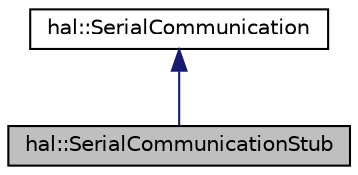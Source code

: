digraph "hal::SerialCommunicationStub"
{
 // INTERACTIVE_SVG=YES
  edge [fontname="Helvetica",fontsize="10",labelfontname="Helvetica",labelfontsize="10"];
  node [fontname="Helvetica",fontsize="10",shape=record];
  Node0 [label="hal::SerialCommunicationStub",height=0.2,width=0.4,color="black", fillcolor="grey75", style="filled", fontcolor="black"];
  Node1 -> Node0 [dir="back",color="midnightblue",fontsize="10",style="solid",fontname="Helvetica"];
  Node1 [label="hal::SerialCommunication",height=0.2,width=0.4,color="black", fillcolor="white", style="filled",URL="$d6/dba/classhal_1_1_serial_communication.html"];
}

